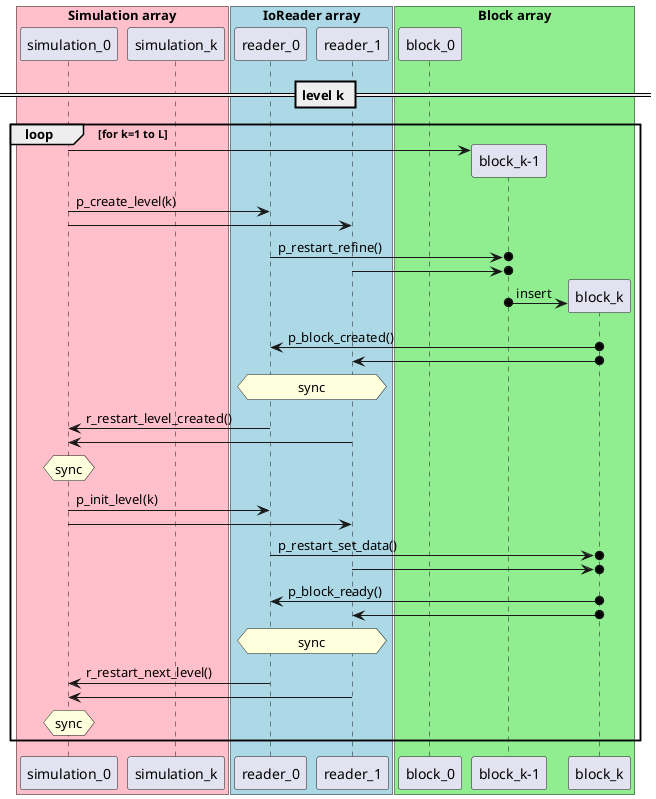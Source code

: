    @startuml

   box "Simulation array" #Pink
   participant simulation_0 as s0
   participant simulation_k as sk
   end box

   box "IoReader array" #LightBlue
   participant reader_0 as r0
   participant reader_1 as r1
   end box

   box "Block array" #LightGreen
   participant block_0 as b0
   participant "block_k-1" as bk
   participant "block_k" as bkp1
   end box

   == level k ==
   loop for k=1 to L
   s0 -> bk **
   s0 -> r0 : p_create_level(k)
   s0 -> r1
   r0 ->o bk : p_restart_refine()
   r1 ->o bk
   bk o-> bkp1 ** : insert
   bkp1 o-> r0 : p_block_created()
   bkp1 o-> r1

   hnote over r0,r1 : sync
   r0 -> s0 : r_restart_level_created()
   r1 -> s0
   hnote over s0 : sync
   s0 -> r0 : p_init_level(k)
   s0 -> r1
   r0 ->o bkp1 : p_restart_set_data()
   r1 ->o bkp1
   bkp1 o-> r0 : p_block_ready()
   bkp1 o-> r1
   hnote over r0,r1 : sync
   r0 -> s0 : r_restart_next_level()
   r1 -> s0
   hnote over s0 : sync
   end
   @enduml